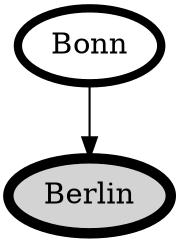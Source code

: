 digraph {
  "Bonn" [ style="setlinewidth(4)" ]
  "Berlin" [ style="filled, setlinewidth(5)" ]

  "Bonn" -> "Berlin"

}
